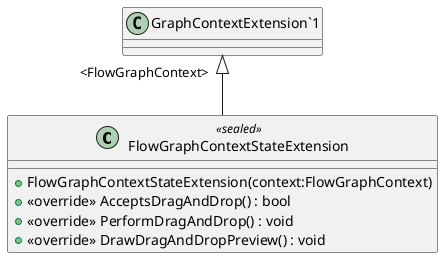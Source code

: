 @startuml
class FlowGraphContextStateExtension <<sealed>> {
    + FlowGraphContextStateExtension(context:FlowGraphContext)
    + <<override>> AcceptsDragAndDrop() : bool
    + <<override>> PerformDragAndDrop() : void
    + <<override>> DrawDragAndDropPreview() : void
}
"GraphContextExtension`1" "<FlowGraphContext>" <|-- FlowGraphContextStateExtension
@enduml
